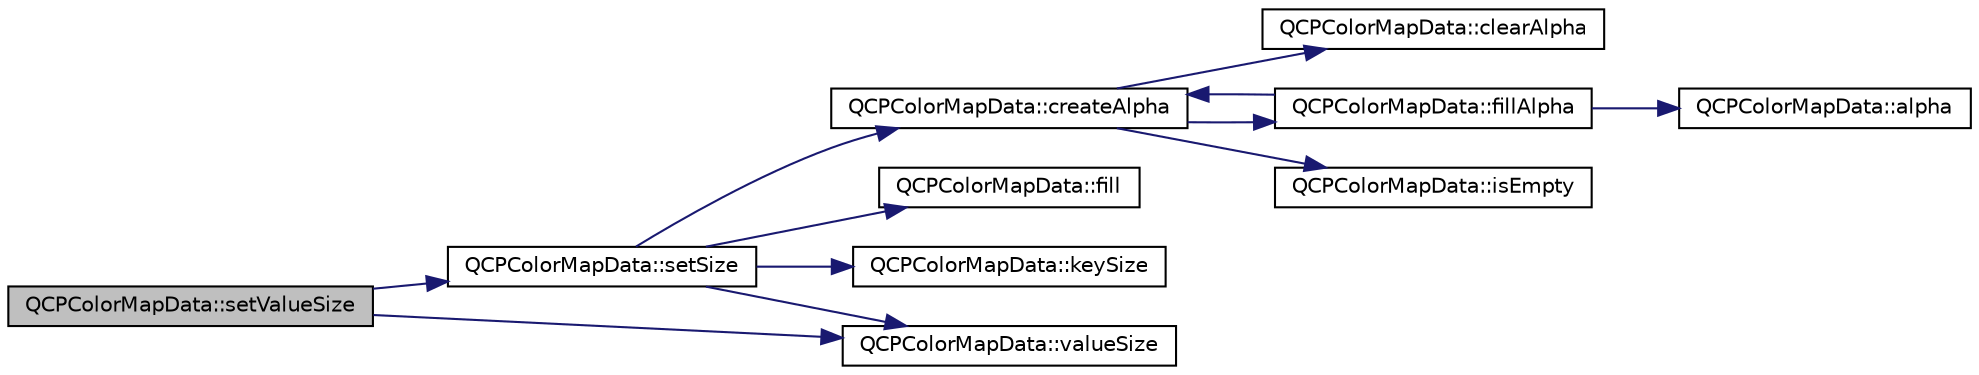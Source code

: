 digraph "QCPColorMapData::setValueSize"
{
 // LATEX_PDF_SIZE
  edge [fontname="Helvetica",fontsize="10",labelfontname="Helvetica",labelfontsize="10"];
  node [fontname="Helvetica",fontsize="10",shape=record];
  rankdir="LR";
  Node1 [label="QCPColorMapData::setValueSize",height=0.2,width=0.4,color="black", fillcolor="grey75", style="filled", fontcolor="black",tooltip=" "];
  Node1 -> Node2 [color="midnightblue",fontsize="10",style="solid",fontname="Helvetica"];
  Node2 [label="QCPColorMapData::setSize",height=0.2,width=0.4,color="black", fillcolor="white", style="filled",URL="$classQCPColorMapData.html#a0d9ff35c299d0478b682bfbcdd9c097e",tooltip=" "];
  Node2 -> Node3 [color="midnightblue",fontsize="10",style="solid",fontname="Helvetica"];
  Node3 [label="QCPColorMapData::createAlpha",height=0.2,width=0.4,color="black", fillcolor="white", style="filled",URL="$classQCPColorMapData.html#a42c2b1c303683515fa4de4c551f54441",tooltip=" "];
  Node3 -> Node4 [color="midnightblue",fontsize="10",style="solid",fontname="Helvetica"];
  Node4 [label="QCPColorMapData::clearAlpha",height=0.2,width=0.4,color="black", fillcolor="white", style="filled",URL="$classQCPColorMapData.html#a14d08b9c3720cd719400079b86d3906b",tooltip=" "];
  Node3 -> Node5 [color="midnightblue",fontsize="10",style="solid",fontname="Helvetica"];
  Node5 [label="QCPColorMapData::fillAlpha",height=0.2,width=0.4,color="black", fillcolor="white", style="filled",URL="$classQCPColorMapData.html#a93e2a549d7702bc849cd48a585294657",tooltip=" "];
  Node5 -> Node6 [color="midnightblue",fontsize="10",style="solid",fontname="Helvetica"];
  Node6 [label="QCPColorMapData::alpha",height=0.2,width=0.4,color="black", fillcolor="white", style="filled",URL="$classQCPColorMapData.html#a4f7e6b7a97017400cbbd46f0660e68ea",tooltip=" "];
  Node5 -> Node3 [color="midnightblue",fontsize="10",style="solid",fontname="Helvetica"];
  Node3 -> Node7 [color="midnightblue",fontsize="10",style="solid",fontname="Helvetica"];
  Node7 [label="QCPColorMapData::isEmpty",height=0.2,width=0.4,color="black", fillcolor="white", style="filled",URL="$classQCPColorMapData.html#aea88cc75a76ca571acf29b2ba8ac970d",tooltip=" "];
  Node2 -> Node8 [color="midnightblue",fontsize="10",style="solid",fontname="Helvetica"];
  Node8 [label="QCPColorMapData::fill",height=0.2,width=0.4,color="black", fillcolor="white", style="filled",URL="$classQCPColorMapData.html#a350f783260eb9b5de5c7b5e0d5d3e3c2",tooltip=" "];
  Node2 -> Node9 [color="midnightblue",fontsize="10",style="solid",fontname="Helvetica"];
  Node9 [label="QCPColorMapData::keySize",height=0.2,width=0.4,color="black", fillcolor="white", style="filled",URL="$classQCPColorMapData.html#abbda4d28de97aedce1e6e6f008a0a1f7",tooltip=" "];
  Node2 -> Node10 [color="midnightblue",fontsize="10",style="solid",fontname="Helvetica"];
  Node10 [label="QCPColorMapData::valueSize",height=0.2,width=0.4,color="black", fillcolor="white", style="filled",URL="$classQCPColorMapData.html#a8510cafea24645bbb62b5e0bfc43209f",tooltip=" "];
  Node1 -> Node10 [color="midnightblue",fontsize="10",style="solid",fontname="Helvetica"];
}
